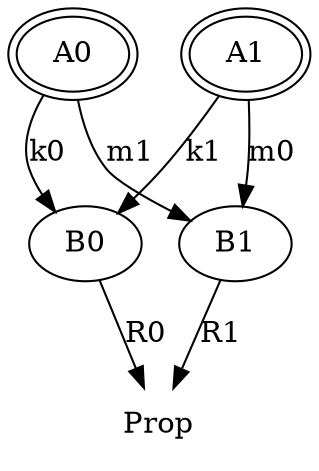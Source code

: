 digraph comm {
  node [peripheries = 2]

  T2 [label = "A0"]
  T3 [label = "A1"]

  node [peripheries = 1]

  T0 [label = "B0"]
  T1 [label = "B1"]

  node [peripheries = 0]

  T0 -> Prop [label = "R0"]
  T1 -> Prop [label = "R1"]
  T2 -> T0 [label = "k0"]
  T2 -> T1 [label = "m1"]
  T3 -> T0 [label = "k1"]
  T3 -> T1 [label = "m0"]
}
